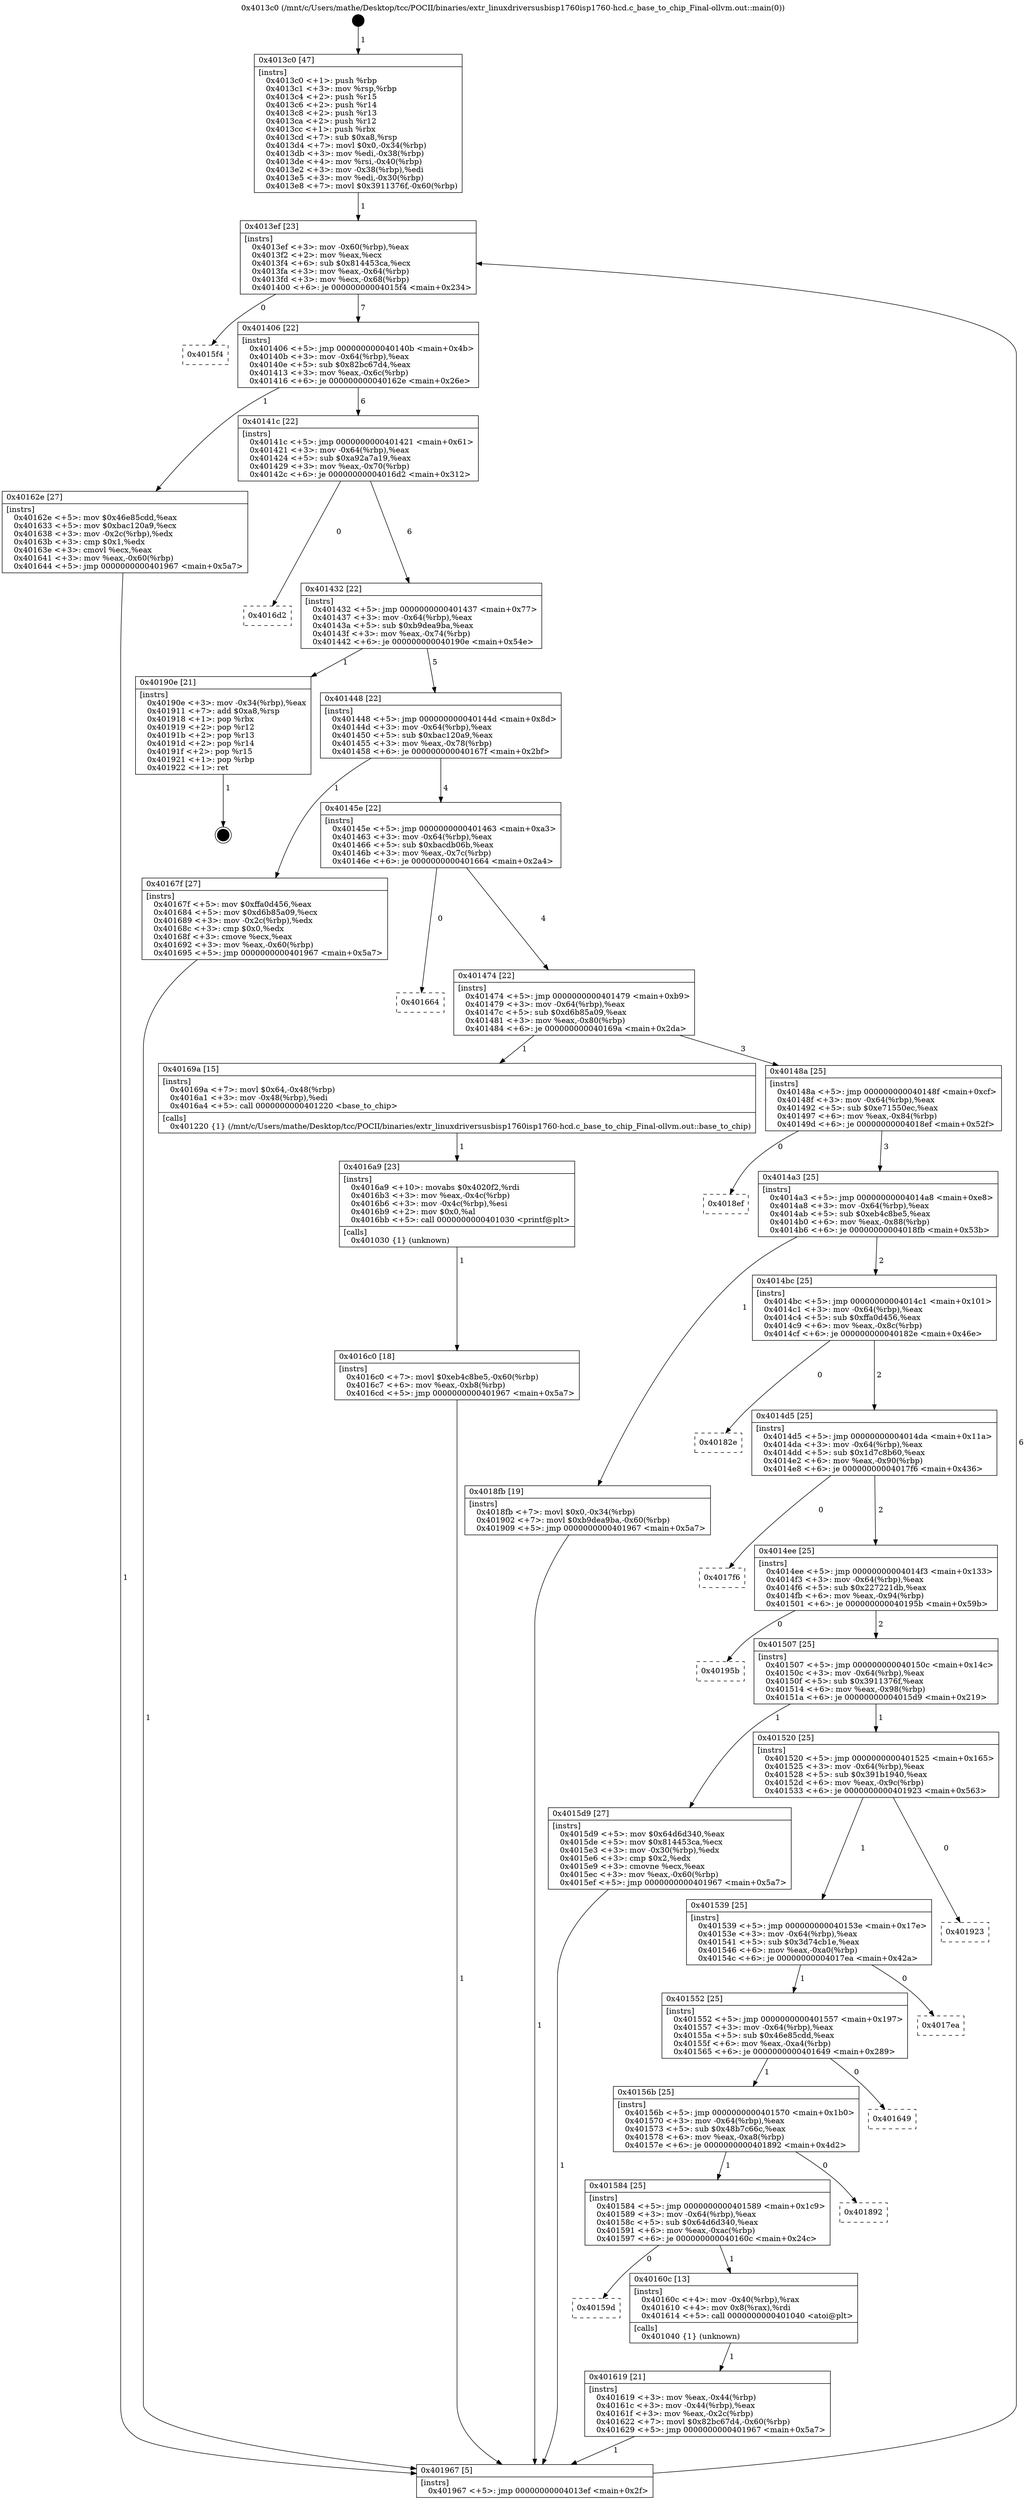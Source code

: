 digraph "0x4013c0" {
  label = "0x4013c0 (/mnt/c/Users/mathe/Desktop/tcc/POCII/binaries/extr_linuxdriversusbisp1760isp1760-hcd.c_base_to_chip_Final-ollvm.out::main(0))"
  labelloc = "t"
  node[shape=record]

  Entry [label="",width=0.3,height=0.3,shape=circle,fillcolor=black,style=filled]
  "0x4013ef" [label="{
     0x4013ef [23]\l
     | [instrs]\l
     &nbsp;&nbsp;0x4013ef \<+3\>: mov -0x60(%rbp),%eax\l
     &nbsp;&nbsp;0x4013f2 \<+2\>: mov %eax,%ecx\l
     &nbsp;&nbsp;0x4013f4 \<+6\>: sub $0x814453ca,%ecx\l
     &nbsp;&nbsp;0x4013fa \<+3\>: mov %eax,-0x64(%rbp)\l
     &nbsp;&nbsp;0x4013fd \<+3\>: mov %ecx,-0x68(%rbp)\l
     &nbsp;&nbsp;0x401400 \<+6\>: je 00000000004015f4 \<main+0x234\>\l
  }"]
  "0x4015f4" [label="{
     0x4015f4\l
  }", style=dashed]
  "0x401406" [label="{
     0x401406 [22]\l
     | [instrs]\l
     &nbsp;&nbsp;0x401406 \<+5\>: jmp 000000000040140b \<main+0x4b\>\l
     &nbsp;&nbsp;0x40140b \<+3\>: mov -0x64(%rbp),%eax\l
     &nbsp;&nbsp;0x40140e \<+5\>: sub $0x82bc67d4,%eax\l
     &nbsp;&nbsp;0x401413 \<+3\>: mov %eax,-0x6c(%rbp)\l
     &nbsp;&nbsp;0x401416 \<+6\>: je 000000000040162e \<main+0x26e\>\l
  }"]
  Exit [label="",width=0.3,height=0.3,shape=circle,fillcolor=black,style=filled,peripheries=2]
  "0x40162e" [label="{
     0x40162e [27]\l
     | [instrs]\l
     &nbsp;&nbsp;0x40162e \<+5\>: mov $0x46e85cdd,%eax\l
     &nbsp;&nbsp;0x401633 \<+5\>: mov $0xbac120a9,%ecx\l
     &nbsp;&nbsp;0x401638 \<+3\>: mov -0x2c(%rbp),%edx\l
     &nbsp;&nbsp;0x40163b \<+3\>: cmp $0x1,%edx\l
     &nbsp;&nbsp;0x40163e \<+3\>: cmovl %ecx,%eax\l
     &nbsp;&nbsp;0x401641 \<+3\>: mov %eax,-0x60(%rbp)\l
     &nbsp;&nbsp;0x401644 \<+5\>: jmp 0000000000401967 \<main+0x5a7\>\l
  }"]
  "0x40141c" [label="{
     0x40141c [22]\l
     | [instrs]\l
     &nbsp;&nbsp;0x40141c \<+5\>: jmp 0000000000401421 \<main+0x61\>\l
     &nbsp;&nbsp;0x401421 \<+3\>: mov -0x64(%rbp),%eax\l
     &nbsp;&nbsp;0x401424 \<+5\>: sub $0xa92a7a19,%eax\l
     &nbsp;&nbsp;0x401429 \<+3\>: mov %eax,-0x70(%rbp)\l
     &nbsp;&nbsp;0x40142c \<+6\>: je 00000000004016d2 \<main+0x312\>\l
  }"]
  "0x4016c0" [label="{
     0x4016c0 [18]\l
     | [instrs]\l
     &nbsp;&nbsp;0x4016c0 \<+7\>: movl $0xeb4c8be5,-0x60(%rbp)\l
     &nbsp;&nbsp;0x4016c7 \<+6\>: mov %eax,-0xb8(%rbp)\l
     &nbsp;&nbsp;0x4016cd \<+5\>: jmp 0000000000401967 \<main+0x5a7\>\l
  }"]
  "0x4016d2" [label="{
     0x4016d2\l
  }", style=dashed]
  "0x401432" [label="{
     0x401432 [22]\l
     | [instrs]\l
     &nbsp;&nbsp;0x401432 \<+5\>: jmp 0000000000401437 \<main+0x77\>\l
     &nbsp;&nbsp;0x401437 \<+3\>: mov -0x64(%rbp),%eax\l
     &nbsp;&nbsp;0x40143a \<+5\>: sub $0xb9dea9ba,%eax\l
     &nbsp;&nbsp;0x40143f \<+3\>: mov %eax,-0x74(%rbp)\l
     &nbsp;&nbsp;0x401442 \<+6\>: je 000000000040190e \<main+0x54e\>\l
  }"]
  "0x4016a9" [label="{
     0x4016a9 [23]\l
     | [instrs]\l
     &nbsp;&nbsp;0x4016a9 \<+10\>: movabs $0x4020f2,%rdi\l
     &nbsp;&nbsp;0x4016b3 \<+3\>: mov %eax,-0x4c(%rbp)\l
     &nbsp;&nbsp;0x4016b6 \<+3\>: mov -0x4c(%rbp),%esi\l
     &nbsp;&nbsp;0x4016b9 \<+2\>: mov $0x0,%al\l
     &nbsp;&nbsp;0x4016bb \<+5\>: call 0000000000401030 \<printf@plt\>\l
     | [calls]\l
     &nbsp;&nbsp;0x401030 \{1\} (unknown)\l
  }"]
  "0x40190e" [label="{
     0x40190e [21]\l
     | [instrs]\l
     &nbsp;&nbsp;0x40190e \<+3\>: mov -0x34(%rbp),%eax\l
     &nbsp;&nbsp;0x401911 \<+7\>: add $0xa8,%rsp\l
     &nbsp;&nbsp;0x401918 \<+1\>: pop %rbx\l
     &nbsp;&nbsp;0x401919 \<+2\>: pop %r12\l
     &nbsp;&nbsp;0x40191b \<+2\>: pop %r13\l
     &nbsp;&nbsp;0x40191d \<+2\>: pop %r14\l
     &nbsp;&nbsp;0x40191f \<+2\>: pop %r15\l
     &nbsp;&nbsp;0x401921 \<+1\>: pop %rbp\l
     &nbsp;&nbsp;0x401922 \<+1\>: ret\l
  }"]
  "0x401448" [label="{
     0x401448 [22]\l
     | [instrs]\l
     &nbsp;&nbsp;0x401448 \<+5\>: jmp 000000000040144d \<main+0x8d\>\l
     &nbsp;&nbsp;0x40144d \<+3\>: mov -0x64(%rbp),%eax\l
     &nbsp;&nbsp;0x401450 \<+5\>: sub $0xbac120a9,%eax\l
     &nbsp;&nbsp;0x401455 \<+3\>: mov %eax,-0x78(%rbp)\l
     &nbsp;&nbsp;0x401458 \<+6\>: je 000000000040167f \<main+0x2bf\>\l
  }"]
  "0x401619" [label="{
     0x401619 [21]\l
     | [instrs]\l
     &nbsp;&nbsp;0x401619 \<+3\>: mov %eax,-0x44(%rbp)\l
     &nbsp;&nbsp;0x40161c \<+3\>: mov -0x44(%rbp),%eax\l
     &nbsp;&nbsp;0x40161f \<+3\>: mov %eax,-0x2c(%rbp)\l
     &nbsp;&nbsp;0x401622 \<+7\>: movl $0x82bc67d4,-0x60(%rbp)\l
     &nbsp;&nbsp;0x401629 \<+5\>: jmp 0000000000401967 \<main+0x5a7\>\l
  }"]
  "0x40167f" [label="{
     0x40167f [27]\l
     | [instrs]\l
     &nbsp;&nbsp;0x40167f \<+5\>: mov $0xffa0d456,%eax\l
     &nbsp;&nbsp;0x401684 \<+5\>: mov $0xd6b85a09,%ecx\l
     &nbsp;&nbsp;0x401689 \<+3\>: mov -0x2c(%rbp),%edx\l
     &nbsp;&nbsp;0x40168c \<+3\>: cmp $0x0,%edx\l
     &nbsp;&nbsp;0x40168f \<+3\>: cmove %ecx,%eax\l
     &nbsp;&nbsp;0x401692 \<+3\>: mov %eax,-0x60(%rbp)\l
     &nbsp;&nbsp;0x401695 \<+5\>: jmp 0000000000401967 \<main+0x5a7\>\l
  }"]
  "0x40145e" [label="{
     0x40145e [22]\l
     | [instrs]\l
     &nbsp;&nbsp;0x40145e \<+5\>: jmp 0000000000401463 \<main+0xa3\>\l
     &nbsp;&nbsp;0x401463 \<+3\>: mov -0x64(%rbp),%eax\l
     &nbsp;&nbsp;0x401466 \<+5\>: sub $0xbacdb06b,%eax\l
     &nbsp;&nbsp;0x40146b \<+3\>: mov %eax,-0x7c(%rbp)\l
     &nbsp;&nbsp;0x40146e \<+6\>: je 0000000000401664 \<main+0x2a4\>\l
  }"]
  "0x40159d" [label="{
     0x40159d\l
  }", style=dashed]
  "0x401664" [label="{
     0x401664\l
  }", style=dashed]
  "0x401474" [label="{
     0x401474 [22]\l
     | [instrs]\l
     &nbsp;&nbsp;0x401474 \<+5\>: jmp 0000000000401479 \<main+0xb9\>\l
     &nbsp;&nbsp;0x401479 \<+3\>: mov -0x64(%rbp),%eax\l
     &nbsp;&nbsp;0x40147c \<+5\>: sub $0xd6b85a09,%eax\l
     &nbsp;&nbsp;0x401481 \<+3\>: mov %eax,-0x80(%rbp)\l
     &nbsp;&nbsp;0x401484 \<+6\>: je 000000000040169a \<main+0x2da\>\l
  }"]
  "0x40160c" [label="{
     0x40160c [13]\l
     | [instrs]\l
     &nbsp;&nbsp;0x40160c \<+4\>: mov -0x40(%rbp),%rax\l
     &nbsp;&nbsp;0x401610 \<+4\>: mov 0x8(%rax),%rdi\l
     &nbsp;&nbsp;0x401614 \<+5\>: call 0000000000401040 \<atoi@plt\>\l
     | [calls]\l
     &nbsp;&nbsp;0x401040 \{1\} (unknown)\l
  }"]
  "0x40169a" [label="{
     0x40169a [15]\l
     | [instrs]\l
     &nbsp;&nbsp;0x40169a \<+7\>: movl $0x64,-0x48(%rbp)\l
     &nbsp;&nbsp;0x4016a1 \<+3\>: mov -0x48(%rbp),%edi\l
     &nbsp;&nbsp;0x4016a4 \<+5\>: call 0000000000401220 \<base_to_chip\>\l
     | [calls]\l
     &nbsp;&nbsp;0x401220 \{1\} (/mnt/c/Users/mathe/Desktop/tcc/POCII/binaries/extr_linuxdriversusbisp1760isp1760-hcd.c_base_to_chip_Final-ollvm.out::base_to_chip)\l
  }"]
  "0x40148a" [label="{
     0x40148a [25]\l
     | [instrs]\l
     &nbsp;&nbsp;0x40148a \<+5\>: jmp 000000000040148f \<main+0xcf\>\l
     &nbsp;&nbsp;0x40148f \<+3\>: mov -0x64(%rbp),%eax\l
     &nbsp;&nbsp;0x401492 \<+5\>: sub $0xe71550ec,%eax\l
     &nbsp;&nbsp;0x401497 \<+6\>: mov %eax,-0x84(%rbp)\l
     &nbsp;&nbsp;0x40149d \<+6\>: je 00000000004018ef \<main+0x52f\>\l
  }"]
  "0x401584" [label="{
     0x401584 [25]\l
     | [instrs]\l
     &nbsp;&nbsp;0x401584 \<+5\>: jmp 0000000000401589 \<main+0x1c9\>\l
     &nbsp;&nbsp;0x401589 \<+3\>: mov -0x64(%rbp),%eax\l
     &nbsp;&nbsp;0x40158c \<+5\>: sub $0x64d6d340,%eax\l
     &nbsp;&nbsp;0x401591 \<+6\>: mov %eax,-0xac(%rbp)\l
     &nbsp;&nbsp;0x401597 \<+6\>: je 000000000040160c \<main+0x24c\>\l
  }"]
  "0x4018ef" [label="{
     0x4018ef\l
  }", style=dashed]
  "0x4014a3" [label="{
     0x4014a3 [25]\l
     | [instrs]\l
     &nbsp;&nbsp;0x4014a3 \<+5\>: jmp 00000000004014a8 \<main+0xe8\>\l
     &nbsp;&nbsp;0x4014a8 \<+3\>: mov -0x64(%rbp),%eax\l
     &nbsp;&nbsp;0x4014ab \<+5\>: sub $0xeb4c8be5,%eax\l
     &nbsp;&nbsp;0x4014b0 \<+6\>: mov %eax,-0x88(%rbp)\l
     &nbsp;&nbsp;0x4014b6 \<+6\>: je 00000000004018fb \<main+0x53b\>\l
  }"]
  "0x401892" [label="{
     0x401892\l
  }", style=dashed]
  "0x4018fb" [label="{
     0x4018fb [19]\l
     | [instrs]\l
     &nbsp;&nbsp;0x4018fb \<+7\>: movl $0x0,-0x34(%rbp)\l
     &nbsp;&nbsp;0x401902 \<+7\>: movl $0xb9dea9ba,-0x60(%rbp)\l
     &nbsp;&nbsp;0x401909 \<+5\>: jmp 0000000000401967 \<main+0x5a7\>\l
  }"]
  "0x4014bc" [label="{
     0x4014bc [25]\l
     | [instrs]\l
     &nbsp;&nbsp;0x4014bc \<+5\>: jmp 00000000004014c1 \<main+0x101\>\l
     &nbsp;&nbsp;0x4014c1 \<+3\>: mov -0x64(%rbp),%eax\l
     &nbsp;&nbsp;0x4014c4 \<+5\>: sub $0xffa0d456,%eax\l
     &nbsp;&nbsp;0x4014c9 \<+6\>: mov %eax,-0x8c(%rbp)\l
     &nbsp;&nbsp;0x4014cf \<+6\>: je 000000000040182e \<main+0x46e\>\l
  }"]
  "0x40156b" [label="{
     0x40156b [25]\l
     | [instrs]\l
     &nbsp;&nbsp;0x40156b \<+5\>: jmp 0000000000401570 \<main+0x1b0\>\l
     &nbsp;&nbsp;0x401570 \<+3\>: mov -0x64(%rbp),%eax\l
     &nbsp;&nbsp;0x401573 \<+5\>: sub $0x48b7c66c,%eax\l
     &nbsp;&nbsp;0x401578 \<+6\>: mov %eax,-0xa8(%rbp)\l
     &nbsp;&nbsp;0x40157e \<+6\>: je 0000000000401892 \<main+0x4d2\>\l
  }"]
  "0x40182e" [label="{
     0x40182e\l
  }", style=dashed]
  "0x4014d5" [label="{
     0x4014d5 [25]\l
     | [instrs]\l
     &nbsp;&nbsp;0x4014d5 \<+5\>: jmp 00000000004014da \<main+0x11a\>\l
     &nbsp;&nbsp;0x4014da \<+3\>: mov -0x64(%rbp),%eax\l
     &nbsp;&nbsp;0x4014dd \<+5\>: sub $0x1d7c8b60,%eax\l
     &nbsp;&nbsp;0x4014e2 \<+6\>: mov %eax,-0x90(%rbp)\l
     &nbsp;&nbsp;0x4014e8 \<+6\>: je 00000000004017f6 \<main+0x436\>\l
  }"]
  "0x401649" [label="{
     0x401649\l
  }", style=dashed]
  "0x4017f6" [label="{
     0x4017f6\l
  }", style=dashed]
  "0x4014ee" [label="{
     0x4014ee [25]\l
     | [instrs]\l
     &nbsp;&nbsp;0x4014ee \<+5\>: jmp 00000000004014f3 \<main+0x133\>\l
     &nbsp;&nbsp;0x4014f3 \<+3\>: mov -0x64(%rbp),%eax\l
     &nbsp;&nbsp;0x4014f6 \<+5\>: sub $0x227221db,%eax\l
     &nbsp;&nbsp;0x4014fb \<+6\>: mov %eax,-0x94(%rbp)\l
     &nbsp;&nbsp;0x401501 \<+6\>: je 000000000040195b \<main+0x59b\>\l
  }"]
  "0x401552" [label="{
     0x401552 [25]\l
     | [instrs]\l
     &nbsp;&nbsp;0x401552 \<+5\>: jmp 0000000000401557 \<main+0x197\>\l
     &nbsp;&nbsp;0x401557 \<+3\>: mov -0x64(%rbp),%eax\l
     &nbsp;&nbsp;0x40155a \<+5\>: sub $0x46e85cdd,%eax\l
     &nbsp;&nbsp;0x40155f \<+6\>: mov %eax,-0xa4(%rbp)\l
     &nbsp;&nbsp;0x401565 \<+6\>: je 0000000000401649 \<main+0x289\>\l
  }"]
  "0x40195b" [label="{
     0x40195b\l
  }", style=dashed]
  "0x401507" [label="{
     0x401507 [25]\l
     | [instrs]\l
     &nbsp;&nbsp;0x401507 \<+5\>: jmp 000000000040150c \<main+0x14c\>\l
     &nbsp;&nbsp;0x40150c \<+3\>: mov -0x64(%rbp),%eax\l
     &nbsp;&nbsp;0x40150f \<+5\>: sub $0x3911376f,%eax\l
     &nbsp;&nbsp;0x401514 \<+6\>: mov %eax,-0x98(%rbp)\l
     &nbsp;&nbsp;0x40151a \<+6\>: je 00000000004015d9 \<main+0x219\>\l
  }"]
  "0x4017ea" [label="{
     0x4017ea\l
  }", style=dashed]
  "0x4015d9" [label="{
     0x4015d9 [27]\l
     | [instrs]\l
     &nbsp;&nbsp;0x4015d9 \<+5\>: mov $0x64d6d340,%eax\l
     &nbsp;&nbsp;0x4015de \<+5\>: mov $0x814453ca,%ecx\l
     &nbsp;&nbsp;0x4015e3 \<+3\>: mov -0x30(%rbp),%edx\l
     &nbsp;&nbsp;0x4015e6 \<+3\>: cmp $0x2,%edx\l
     &nbsp;&nbsp;0x4015e9 \<+3\>: cmovne %ecx,%eax\l
     &nbsp;&nbsp;0x4015ec \<+3\>: mov %eax,-0x60(%rbp)\l
     &nbsp;&nbsp;0x4015ef \<+5\>: jmp 0000000000401967 \<main+0x5a7\>\l
  }"]
  "0x401520" [label="{
     0x401520 [25]\l
     | [instrs]\l
     &nbsp;&nbsp;0x401520 \<+5\>: jmp 0000000000401525 \<main+0x165\>\l
     &nbsp;&nbsp;0x401525 \<+3\>: mov -0x64(%rbp),%eax\l
     &nbsp;&nbsp;0x401528 \<+5\>: sub $0x391b1940,%eax\l
     &nbsp;&nbsp;0x40152d \<+6\>: mov %eax,-0x9c(%rbp)\l
     &nbsp;&nbsp;0x401533 \<+6\>: je 0000000000401923 \<main+0x563\>\l
  }"]
  "0x401967" [label="{
     0x401967 [5]\l
     | [instrs]\l
     &nbsp;&nbsp;0x401967 \<+5\>: jmp 00000000004013ef \<main+0x2f\>\l
  }"]
  "0x4013c0" [label="{
     0x4013c0 [47]\l
     | [instrs]\l
     &nbsp;&nbsp;0x4013c0 \<+1\>: push %rbp\l
     &nbsp;&nbsp;0x4013c1 \<+3\>: mov %rsp,%rbp\l
     &nbsp;&nbsp;0x4013c4 \<+2\>: push %r15\l
     &nbsp;&nbsp;0x4013c6 \<+2\>: push %r14\l
     &nbsp;&nbsp;0x4013c8 \<+2\>: push %r13\l
     &nbsp;&nbsp;0x4013ca \<+2\>: push %r12\l
     &nbsp;&nbsp;0x4013cc \<+1\>: push %rbx\l
     &nbsp;&nbsp;0x4013cd \<+7\>: sub $0xa8,%rsp\l
     &nbsp;&nbsp;0x4013d4 \<+7\>: movl $0x0,-0x34(%rbp)\l
     &nbsp;&nbsp;0x4013db \<+3\>: mov %edi,-0x38(%rbp)\l
     &nbsp;&nbsp;0x4013de \<+4\>: mov %rsi,-0x40(%rbp)\l
     &nbsp;&nbsp;0x4013e2 \<+3\>: mov -0x38(%rbp),%edi\l
     &nbsp;&nbsp;0x4013e5 \<+3\>: mov %edi,-0x30(%rbp)\l
     &nbsp;&nbsp;0x4013e8 \<+7\>: movl $0x3911376f,-0x60(%rbp)\l
  }"]
  "0x401539" [label="{
     0x401539 [25]\l
     | [instrs]\l
     &nbsp;&nbsp;0x401539 \<+5\>: jmp 000000000040153e \<main+0x17e\>\l
     &nbsp;&nbsp;0x40153e \<+3\>: mov -0x64(%rbp),%eax\l
     &nbsp;&nbsp;0x401541 \<+5\>: sub $0x3d74cb1e,%eax\l
     &nbsp;&nbsp;0x401546 \<+6\>: mov %eax,-0xa0(%rbp)\l
     &nbsp;&nbsp;0x40154c \<+6\>: je 00000000004017ea \<main+0x42a\>\l
  }"]
  "0x401923" [label="{
     0x401923\l
  }", style=dashed]
  Entry -> "0x4013c0" [label=" 1"]
  "0x4013ef" -> "0x4015f4" [label=" 0"]
  "0x4013ef" -> "0x401406" [label=" 7"]
  "0x40190e" -> Exit [label=" 1"]
  "0x401406" -> "0x40162e" [label=" 1"]
  "0x401406" -> "0x40141c" [label=" 6"]
  "0x4018fb" -> "0x401967" [label=" 1"]
  "0x40141c" -> "0x4016d2" [label=" 0"]
  "0x40141c" -> "0x401432" [label=" 6"]
  "0x4016c0" -> "0x401967" [label=" 1"]
  "0x401432" -> "0x40190e" [label=" 1"]
  "0x401432" -> "0x401448" [label=" 5"]
  "0x4016a9" -> "0x4016c0" [label=" 1"]
  "0x401448" -> "0x40167f" [label=" 1"]
  "0x401448" -> "0x40145e" [label=" 4"]
  "0x40169a" -> "0x4016a9" [label=" 1"]
  "0x40145e" -> "0x401664" [label=" 0"]
  "0x40145e" -> "0x401474" [label=" 4"]
  "0x40167f" -> "0x401967" [label=" 1"]
  "0x401474" -> "0x40169a" [label=" 1"]
  "0x401474" -> "0x40148a" [label=" 3"]
  "0x40162e" -> "0x401967" [label=" 1"]
  "0x40148a" -> "0x4018ef" [label=" 0"]
  "0x40148a" -> "0x4014a3" [label=" 3"]
  "0x40160c" -> "0x401619" [label=" 1"]
  "0x4014a3" -> "0x4018fb" [label=" 1"]
  "0x4014a3" -> "0x4014bc" [label=" 2"]
  "0x401584" -> "0x40159d" [label=" 0"]
  "0x4014bc" -> "0x40182e" [label=" 0"]
  "0x4014bc" -> "0x4014d5" [label=" 2"]
  "0x401619" -> "0x401967" [label=" 1"]
  "0x4014d5" -> "0x4017f6" [label=" 0"]
  "0x4014d5" -> "0x4014ee" [label=" 2"]
  "0x40156b" -> "0x401584" [label=" 1"]
  "0x4014ee" -> "0x40195b" [label=" 0"]
  "0x4014ee" -> "0x401507" [label=" 2"]
  "0x401584" -> "0x40160c" [label=" 1"]
  "0x401507" -> "0x4015d9" [label=" 1"]
  "0x401507" -> "0x401520" [label=" 1"]
  "0x4015d9" -> "0x401967" [label=" 1"]
  "0x4013c0" -> "0x4013ef" [label=" 1"]
  "0x401967" -> "0x4013ef" [label=" 6"]
  "0x401552" -> "0x40156b" [label=" 1"]
  "0x401520" -> "0x401923" [label=" 0"]
  "0x401520" -> "0x401539" [label=" 1"]
  "0x401552" -> "0x401649" [label=" 0"]
  "0x401539" -> "0x4017ea" [label=" 0"]
  "0x401539" -> "0x401552" [label=" 1"]
  "0x40156b" -> "0x401892" [label=" 0"]
}

